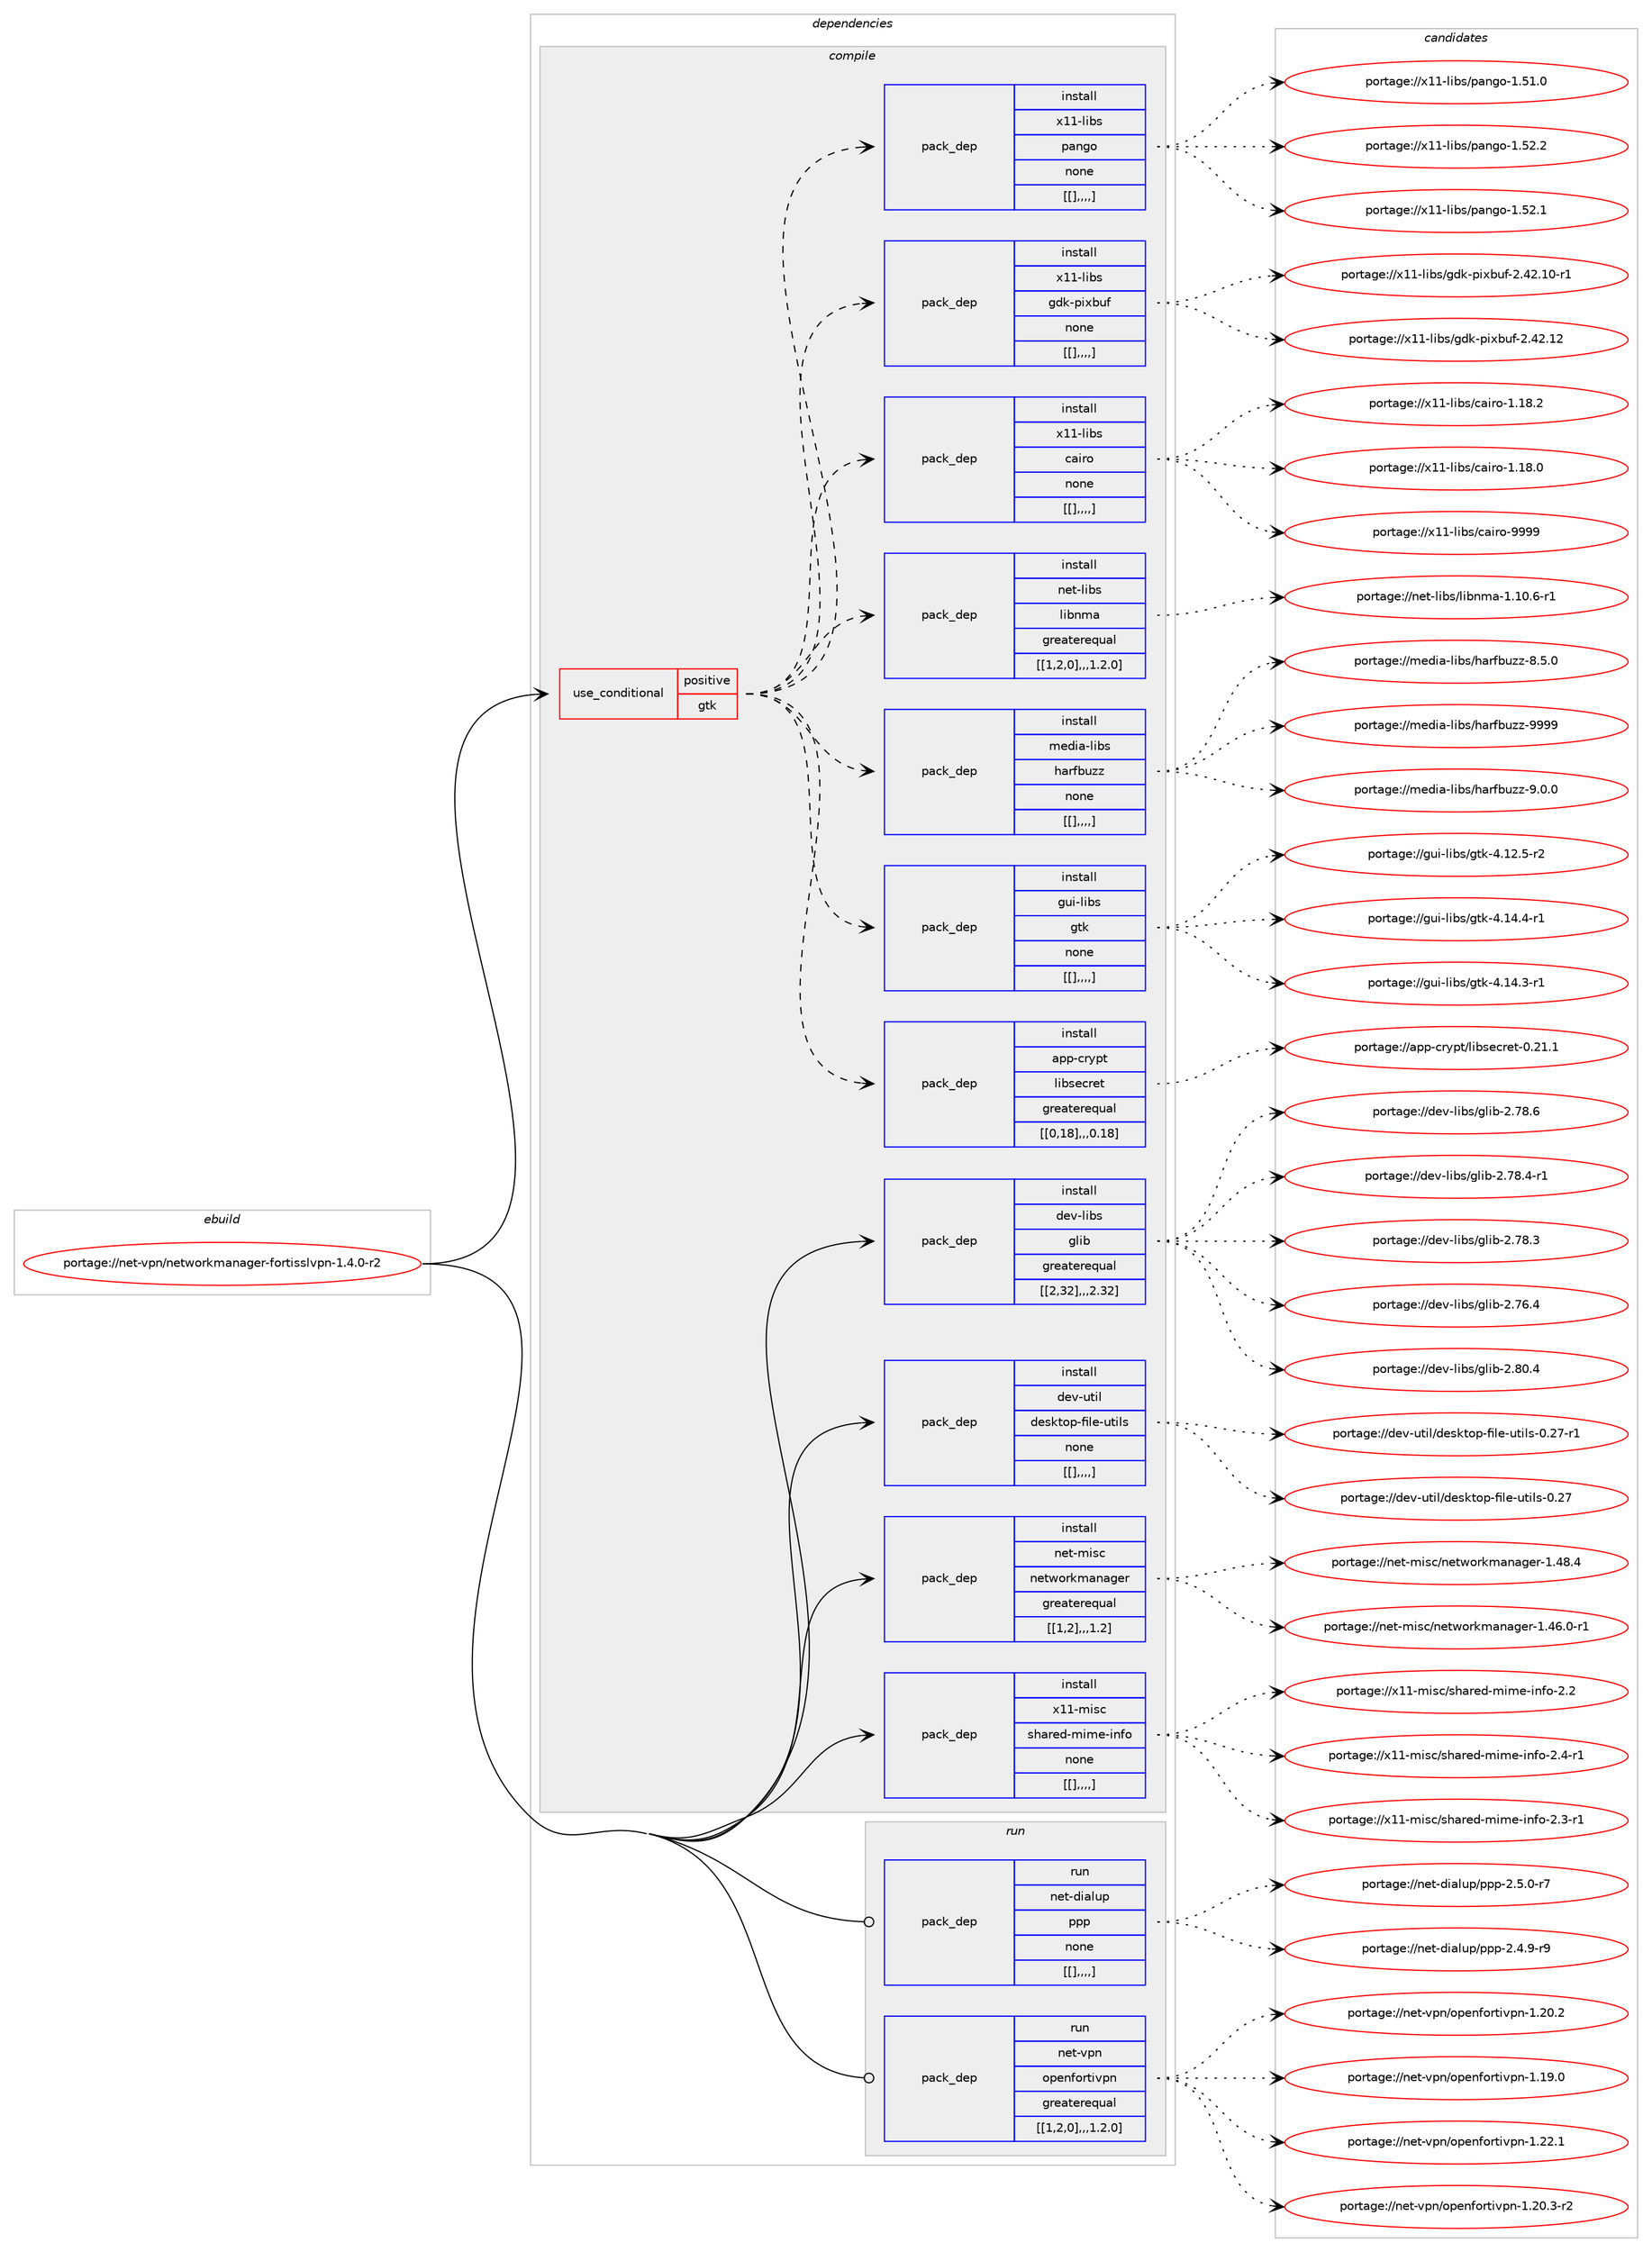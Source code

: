 digraph prolog {

# *************
# Graph options
# *************

newrank=true;
concentrate=true;
compound=true;
graph [rankdir=LR,fontname=Helvetica,fontsize=10,ranksep=1.5];#, ranksep=2.5, nodesep=0.2];
edge  [arrowhead=vee];
node  [fontname=Helvetica,fontsize=10];

# **********
# The ebuild
# **********

subgraph cluster_leftcol {
color=gray;
label=<<i>ebuild</i>>;
id [label="portage://net-vpn/networkmanager-fortisslvpn-1.4.0-r2", color=red, width=4, href="../net-vpn/networkmanager-fortisslvpn-1.4.0-r2.svg"];
}

# ****************
# The dependencies
# ****************

subgraph cluster_midcol {
color=gray;
label=<<i>dependencies</i>>;
subgraph cluster_compile {
fillcolor="#eeeeee";
style=filled;
label=<<i>compile</i>>;
subgraph cond105862 {
dependency402083 [label=<<TABLE BORDER="0" CELLBORDER="1" CELLSPACING="0" CELLPADDING="4"><TR><TD ROWSPAN="3" CELLPADDING="10">use_conditional</TD></TR><TR><TD>positive</TD></TR><TR><TD>gtk</TD></TR></TABLE>>, shape=none, color=red];
subgraph pack293286 {
dependency402084 [label=<<TABLE BORDER="0" CELLBORDER="1" CELLSPACING="0" CELLPADDING="4" WIDTH="220"><TR><TD ROWSPAN="6" CELLPADDING="30">pack_dep</TD></TR><TR><TD WIDTH="110">install</TD></TR><TR><TD>app-crypt</TD></TR><TR><TD>libsecret</TD></TR><TR><TD>greaterequal</TD></TR><TR><TD>[[0,18],,,0.18]</TD></TR></TABLE>>, shape=none, color=blue];
}
dependency402083:e -> dependency402084:w [weight=20,style="dashed",arrowhead="vee"];
subgraph pack293287 {
dependency402085 [label=<<TABLE BORDER="0" CELLBORDER="1" CELLSPACING="0" CELLPADDING="4" WIDTH="220"><TR><TD ROWSPAN="6" CELLPADDING="30">pack_dep</TD></TR><TR><TD WIDTH="110">install</TD></TR><TR><TD>gui-libs</TD></TR><TR><TD>gtk</TD></TR><TR><TD>none</TD></TR><TR><TD>[[],,,,]</TD></TR></TABLE>>, shape=none, color=blue];
}
dependency402083:e -> dependency402085:w [weight=20,style="dashed",arrowhead="vee"];
subgraph pack293288 {
dependency402086 [label=<<TABLE BORDER="0" CELLBORDER="1" CELLSPACING="0" CELLPADDING="4" WIDTH="220"><TR><TD ROWSPAN="6" CELLPADDING="30">pack_dep</TD></TR><TR><TD WIDTH="110">install</TD></TR><TR><TD>media-libs</TD></TR><TR><TD>harfbuzz</TD></TR><TR><TD>none</TD></TR><TR><TD>[[],,,,]</TD></TR></TABLE>>, shape=none, color=blue];
}
dependency402083:e -> dependency402086:w [weight=20,style="dashed",arrowhead="vee"];
subgraph pack293289 {
dependency402087 [label=<<TABLE BORDER="0" CELLBORDER="1" CELLSPACING="0" CELLPADDING="4" WIDTH="220"><TR><TD ROWSPAN="6" CELLPADDING="30">pack_dep</TD></TR><TR><TD WIDTH="110">install</TD></TR><TR><TD>net-libs</TD></TR><TR><TD>libnma</TD></TR><TR><TD>greaterequal</TD></TR><TR><TD>[[1,2,0],,,1.2.0]</TD></TR></TABLE>>, shape=none, color=blue];
}
dependency402083:e -> dependency402087:w [weight=20,style="dashed",arrowhead="vee"];
subgraph pack293290 {
dependency402088 [label=<<TABLE BORDER="0" CELLBORDER="1" CELLSPACING="0" CELLPADDING="4" WIDTH="220"><TR><TD ROWSPAN="6" CELLPADDING="30">pack_dep</TD></TR><TR><TD WIDTH="110">install</TD></TR><TR><TD>x11-libs</TD></TR><TR><TD>cairo</TD></TR><TR><TD>none</TD></TR><TR><TD>[[],,,,]</TD></TR></TABLE>>, shape=none, color=blue];
}
dependency402083:e -> dependency402088:w [weight=20,style="dashed",arrowhead="vee"];
subgraph pack293291 {
dependency402089 [label=<<TABLE BORDER="0" CELLBORDER="1" CELLSPACING="0" CELLPADDING="4" WIDTH="220"><TR><TD ROWSPAN="6" CELLPADDING="30">pack_dep</TD></TR><TR><TD WIDTH="110">install</TD></TR><TR><TD>x11-libs</TD></TR><TR><TD>gdk-pixbuf</TD></TR><TR><TD>none</TD></TR><TR><TD>[[],,,,]</TD></TR></TABLE>>, shape=none, color=blue];
}
dependency402083:e -> dependency402089:w [weight=20,style="dashed",arrowhead="vee"];
subgraph pack293292 {
dependency402090 [label=<<TABLE BORDER="0" CELLBORDER="1" CELLSPACING="0" CELLPADDING="4" WIDTH="220"><TR><TD ROWSPAN="6" CELLPADDING="30">pack_dep</TD></TR><TR><TD WIDTH="110">install</TD></TR><TR><TD>x11-libs</TD></TR><TR><TD>pango</TD></TR><TR><TD>none</TD></TR><TR><TD>[[],,,,]</TD></TR></TABLE>>, shape=none, color=blue];
}
dependency402083:e -> dependency402090:w [weight=20,style="dashed",arrowhead="vee"];
}
id:e -> dependency402083:w [weight=20,style="solid",arrowhead="vee"];
subgraph pack293293 {
dependency402091 [label=<<TABLE BORDER="0" CELLBORDER="1" CELLSPACING="0" CELLPADDING="4" WIDTH="220"><TR><TD ROWSPAN="6" CELLPADDING="30">pack_dep</TD></TR><TR><TD WIDTH="110">install</TD></TR><TR><TD>dev-libs</TD></TR><TR><TD>glib</TD></TR><TR><TD>greaterequal</TD></TR><TR><TD>[[2,32],,,2.32]</TD></TR></TABLE>>, shape=none, color=blue];
}
id:e -> dependency402091:w [weight=20,style="solid",arrowhead="vee"];
subgraph pack293294 {
dependency402092 [label=<<TABLE BORDER="0" CELLBORDER="1" CELLSPACING="0" CELLPADDING="4" WIDTH="220"><TR><TD ROWSPAN="6" CELLPADDING="30">pack_dep</TD></TR><TR><TD WIDTH="110">install</TD></TR><TR><TD>dev-util</TD></TR><TR><TD>desktop-file-utils</TD></TR><TR><TD>none</TD></TR><TR><TD>[[],,,,]</TD></TR></TABLE>>, shape=none, color=blue];
}
id:e -> dependency402092:w [weight=20,style="solid",arrowhead="vee"];
subgraph pack293295 {
dependency402093 [label=<<TABLE BORDER="0" CELLBORDER="1" CELLSPACING="0" CELLPADDING="4" WIDTH="220"><TR><TD ROWSPAN="6" CELLPADDING="30">pack_dep</TD></TR><TR><TD WIDTH="110">install</TD></TR><TR><TD>net-misc</TD></TR><TR><TD>networkmanager</TD></TR><TR><TD>greaterequal</TD></TR><TR><TD>[[1,2],,,1.2]</TD></TR></TABLE>>, shape=none, color=blue];
}
id:e -> dependency402093:w [weight=20,style="solid",arrowhead="vee"];
subgraph pack293296 {
dependency402094 [label=<<TABLE BORDER="0" CELLBORDER="1" CELLSPACING="0" CELLPADDING="4" WIDTH="220"><TR><TD ROWSPAN="6" CELLPADDING="30">pack_dep</TD></TR><TR><TD WIDTH="110">install</TD></TR><TR><TD>x11-misc</TD></TR><TR><TD>shared-mime-info</TD></TR><TR><TD>none</TD></TR><TR><TD>[[],,,,]</TD></TR></TABLE>>, shape=none, color=blue];
}
id:e -> dependency402094:w [weight=20,style="solid",arrowhead="vee"];
}
subgraph cluster_compileandrun {
fillcolor="#eeeeee";
style=filled;
label=<<i>compile and run</i>>;
}
subgraph cluster_run {
fillcolor="#eeeeee";
style=filled;
label=<<i>run</i>>;
subgraph pack293297 {
dependency402095 [label=<<TABLE BORDER="0" CELLBORDER="1" CELLSPACING="0" CELLPADDING="4" WIDTH="220"><TR><TD ROWSPAN="6" CELLPADDING="30">pack_dep</TD></TR><TR><TD WIDTH="110">run</TD></TR><TR><TD>net-dialup</TD></TR><TR><TD>ppp</TD></TR><TR><TD>none</TD></TR><TR><TD>[[],,,,]</TD></TR></TABLE>>, shape=none, color=blue];
}
id:e -> dependency402095:w [weight=20,style="solid",arrowhead="odot"];
subgraph pack293298 {
dependency402096 [label=<<TABLE BORDER="0" CELLBORDER="1" CELLSPACING="0" CELLPADDING="4" WIDTH="220"><TR><TD ROWSPAN="6" CELLPADDING="30">pack_dep</TD></TR><TR><TD WIDTH="110">run</TD></TR><TR><TD>net-vpn</TD></TR><TR><TD>openfortivpn</TD></TR><TR><TD>greaterequal</TD></TR><TR><TD>[[1,2,0],,,1.2.0]</TD></TR></TABLE>>, shape=none, color=blue];
}
id:e -> dependency402096:w [weight=20,style="solid",arrowhead="odot"];
}
}

# **************
# The candidates
# **************

subgraph cluster_choices {
rank=same;
color=gray;
label=<<i>candidates</i>>;

subgraph choice293286 {
color=black;
nodesep=1;
choice97112112459911412111211647108105981151019911410111645484650494649 [label="portage://app-crypt/libsecret-0.21.1", color=red, width=4,href="../app-crypt/libsecret-0.21.1.svg"];
dependency402084:e -> choice97112112459911412111211647108105981151019911410111645484650494649:w [style=dotted,weight="100"];
}
subgraph choice293287 {
color=black;
nodesep=1;
choice103117105451081059811547103116107455246495246524511449 [label="portage://gui-libs/gtk-4.14.4-r1", color=red, width=4,href="../gui-libs/gtk-4.14.4-r1.svg"];
choice103117105451081059811547103116107455246495246514511449 [label="portage://gui-libs/gtk-4.14.3-r1", color=red, width=4,href="../gui-libs/gtk-4.14.3-r1.svg"];
choice103117105451081059811547103116107455246495046534511450 [label="portage://gui-libs/gtk-4.12.5-r2", color=red, width=4,href="../gui-libs/gtk-4.12.5-r2.svg"];
dependency402085:e -> choice103117105451081059811547103116107455246495246524511449:w [style=dotted,weight="100"];
dependency402085:e -> choice103117105451081059811547103116107455246495246514511449:w [style=dotted,weight="100"];
dependency402085:e -> choice103117105451081059811547103116107455246495046534511450:w [style=dotted,weight="100"];
}
subgraph choice293288 {
color=black;
nodesep=1;
choice1091011001059745108105981154710497114102981171221224557575757 [label="portage://media-libs/harfbuzz-9999", color=red, width=4,href="../media-libs/harfbuzz-9999.svg"];
choice109101100105974510810598115471049711410298117122122455746484648 [label="portage://media-libs/harfbuzz-9.0.0", color=red, width=4,href="../media-libs/harfbuzz-9.0.0.svg"];
choice109101100105974510810598115471049711410298117122122455646534648 [label="portage://media-libs/harfbuzz-8.5.0", color=red, width=4,href="../media-libs/harfbuzz-8.5.0.svg"];
dependency402086:e -> choice1091011001059745108105981154710497114102981171221224557575757:w [style=dotted,weight="100"];
dependency402086:e -> choice109101100105974510810598115471049711410298117122122455746484648:w [style=dotted,weight="100"];
dependency402086:e -> choice109101100105974510810598115471049711410298117122122455646534648:w [style=dotted,weight="100"];
}
subgraph choice293289 {
color=black;
nodesep=1;
choice1101011164510810598115471081059811010997454946494846544511449 [label="portage://net-libs/libnma-1.10.6-r1", color=red, width=4,href="../net-libs/libnma-1.10.6-r1.svg"];
dependency402087:e -> choice1101011164510810598115471081059811010997454946494846544511449:w [style=dotted,weight="100"];
}
subgraph choice293290 {
color=black;
nodesep=1;
choice120494945108105981154799971051141114557575757 [label="portage://x11-libs/cairo-9999", color=red, width=4,href="../x11-libs/cairo-9999.svg"];
choice1204949451081059811547999710511411145494649564650 [label="portage://x11-libs/cairo-1.18.2", color=red, width=4,href="../x11-libs/cairo-1.18.2.svg"];
choice1204949451081059811547999710511411145494649564648 [label="portage://x11-libs/cairo-1.18.0", color=red, width=4,href="../x11-libs/cairo-1.18.0.svg"];
dependency402088:e -> choice120494945108105981154799971051141114557575757:w [style=dotted,weight="100"];
dependency402088:e -> choice1204949451081059811547999710511411145494649564650:w [style=dotted,weight="100"];
dependency402088:e -> choice1204949451081059811547999710511411145494649564648:w [style=dotted,weight="100"];
}
subgraph choice293291 {
color=black;
nodesep=1;
choice120494945108105981154710310010745112105120981171024550465250464950 [label="portage://x11-libs/gdk-pixbuf-2.42.12", color=red, width=4,href="../x11-libs/gdk-pixbuf-2.42.12.svg"];
choice1204949451081059811547103100107451121051209811710245504652504649484511449 [label="portage://x11-libs/gdk-pixbuf-2.42.10-r1", color=red, width=4,href="../x11-libs/gdk-pixbuf-2.42.10-r1.svg"];
dependency402089:e -> choice120494945108105981154710310010745112105120981171024550465250464950:w [style=dotted,weight="100"];
dependency402089:e -> choice1204949451081059811547103100107451121051209811710245504652504649484511449:w [style=dotted,weight="100"];
}
subgraph choice293292 {
color=black;
nodesep=1;
choice12049494510810598115471129711010311145494653504650 [label="portage://x11-libs/pango-1.52.2", color=red, width=4,href="../x11-libs/pango-1.52.2.svg"];
choice12049494510810598115471129711010311145494653504649 [label="portage://x11-libs/pango-1.52.1", color=red, width=4,href="../x11-libs/pango-1.52.1.svg"];
choice12049494510810598115471129711010311145494653494648 [label="portage://x11-libs/pango-1.51.0", color=red, width=4,href="../x11-libs/pango-1.51.0.svg"];
dependency402090:e -> choice12049494510810598115471129711010311145494653504650:w [style=dotted,weight="100"];
dependency402090:e -> choice12049494510810598115471129711010311145494653504649:w [style=dotted,weight="100"];
dependency402090:e -> choice12049494510810598115471129711010311145494653494648:w [style=dotted,weight="100"];
}
subgraph choice293293 {
color=black;
nodesep=1;
choice1001011184510810598115471031081059845504656484652 [label="portage://dev-libs/glib-2.80.4", color=red, width=4,href="../dev-libs/glib-2.80.4.svg"];
choice1001011184510810598115471031081059845504655564654 [label="portage://dev-libs/glib-2.78.6", color=red, width=4,href="../dev-libs/glib-2.78.6.svg"];
choice10010111845108105981154710310810598455046555646524511449 [label="portage://dev-libs/glib-2.78.4-r1", color=red, width=4,href="../dev-libs/glib-2.78.4-r1.svg"];
choice1001011184510810598115471031081059845504655564651 [label="portage://dev-libs/glib-2.78.3", color=red, width=4,href="../dev-libs/glib-2.78.3.svg"];
choice1001011184510810598115471031081059845504655544652 [label="portage://dev-libs/glib-2.76.4", color=red, width=4,href="../dev-libs/glib-2.76.4.svg"];
dependency402091:e -> choice1001011184510810598115471031081059845504656484652:w [style=dotted,weight="100"];
dependency402091:e -> choice1001011184510810598115471031081059845504655564654:w [style=dotted,weight="100"];
dependency402091:e -> choice10010111845108105981154710310810598455046555646524511449:w [style=dotted,weight="100"];
dependency402091:e -> choice1001011184510810598115471031081059845504655564651:w [style=dotted,weight="100"];
dependency402091:e -> choice1001011184510810598115471031081059845504655544652:w [style=dotted,weight="100"];
}
subgraph choice293294 {
color=black;
nodesep=1;
choice1001011184511711610510847100101115107116111112451021051081014511711610510811545484650554511449 [label="portage://dev-util/desktop-file-utils-0.27-r1", color=red, width=4,href="../dev-util/desktop-file-utils-0.27-r1.svg"];
choice100101118451171161051084710010111510711611111245102105108101451171161051081154548465055 [label="portage://dev-util/desktop-file-utils-0.27", color=red, width=4,href="../dev-util/desktop-file-utils-0.27.svg"];
dependency402092:e -> choice1001011184511711610510847100101115107116111112451021051081014511711610510811545484650554511449:w [style=dotted,weight="100"];
dependency402092:e -> choice100101118451171161051084710010111510711611111245102105108101451171161051081154548465055:w [style=dotted,weight="100"];
}
subgraph choice293295 {
color=black;
nodesep=1;
choice110101116451091051159947110101116119111114107109971109710310111445494652564652 [label="portage://net-misc/networkmanager-1.48.4", color=red, width=4,href="../net-misc/networkmanager-1.48.4.svg"];
choice1101011164510910511599471101011161191111141071099711097103101114454946525446484511449 [label="portage://net-misc/networkmanager-1.46.0-r1", color=red, width=4,href="../net-misc/networkmanager-1.46.0-r1.svg"];
dependency402093:e -> choice110101116451091051159947110101116119111114107109971109710310111445494652564652:w [style=dotted,weight="100"];
dependency402093:e -> choice1101011164510910511599471101011161191111141071099711097103101114454946525446484511449:w [style=dotted,weight="100"];
}
subgraph choice293296 {
color=black;
nodesep=1;
choice1204949451091051159947115104971141011004510910510910145105110102111455046524511449 [label="portage://x11-misc/shared-mime-info-2.4-r1", color=red, width=4,href="../x11-misc/shared-mime-info-2.4-r1.svg"];
choice1204949451091051159947115104971141011004510910510910145105110102111455046514511449 [label="portage://x11-misc/shared-mime-info-2.3-r1", color=red, width=4,href="../x11-misc/shared-mime-info-2.3-r1.svg"];
choice120494945109105115994711510497114101100451091051091014510511010211145504650 [label="portage://x11-misc/shared-mime-info-2.2", color=red, width=4,href="../x11-misc/shared-mime-info-2.2.svg"];
dependency402094:e -> choice1204949451091051159947115104971141011004510910510910145105110102111455046524511449:w [style=dotted,weight="100"];
dependency402094:e -> choice1204949451091051159947115104971141011004510910510910145105110102111455046514511449:w [style=dotted,weight="100"];
dependency402094:e -> choice120494945109105115994711510497114101100451091051091014510511010211145504650:w [style=dotted,weight="100"];
}
subgraph choice293297 {
color=black;
nodesep=1;
choice1101011164510010597108117112471121121124550465346484511455 [label="portage://net-dialup/ppp-2.5.0-r7", color=red, width=4,href="../net-dialup/ppp-2.5.0-r7.svg"];
choice1101011164510010597108117112471121121124550465246574511457 [label="portage://net-dialup/ppp-2.4.9-r9", color=red, width=4,href="../net-dialup/ppp-2.4.9-r9.svg"];
dependency402095:e -> choice1101011164510010597108117112471121121124550465346484511455:w [style=dotted,weight="100"];
dependency402095:e -> choice1101011164510010597108117112471121121124550465246574511457:w [style=dotted,weight="100"];
}
subgraph choice293298 {
color=black;
nodesep=1;
choice110101116451181121104711111210111010211111411610511811211045494650504649 [label="portage://net-vpn/openfortivpn-1.22.1", color=red, width=4,href="../net-vpn/openfortivpn-1.22.1.svg"];
choice1101011164511811211047111112101110102111114116105118112110454946504846514511450 [label="portage://net-vpn/openfortivpn-1.20.3-r2", color=red, width=4,href="../net-vpn/openfortivpn-1.20.3-r2.svg"];
choice110101116451181121104711111210111010211111411610511811211045494650484650 [label="portage://net-vpn/openfortivpn-1.20.2", color=red, width=4,href="../net-vpn/openfortivpn-1.20.2.svg"];
choice110101116451181121104711111210111010211111411610511811211045494649574648 [label="portage://net-vpn/openfortivpn-1.19.0", color=red, width=4,href="../net-vpn/openfortivpn-1.19.0.svg"];
dependency402096:e -> choice110101116451181121104711111210111010211111411610511811211045494650504649:w [style=dotted,weight="100"];
dependency402096:e -> choice1101011164511811211047111112101110102111114116105118112110454946504846514511450:w [style=dotted,weight="100"];
dependency402096:e -> choice110101116451181121104711111210111010211111411610511811211045494650484650:w [style=dotted,weight="100"];
dependency402096:e -> choice110101116451181121104711111210111010211111411610511811211045494649574648:w [style=dotted,weight="100"];
}
}

}

